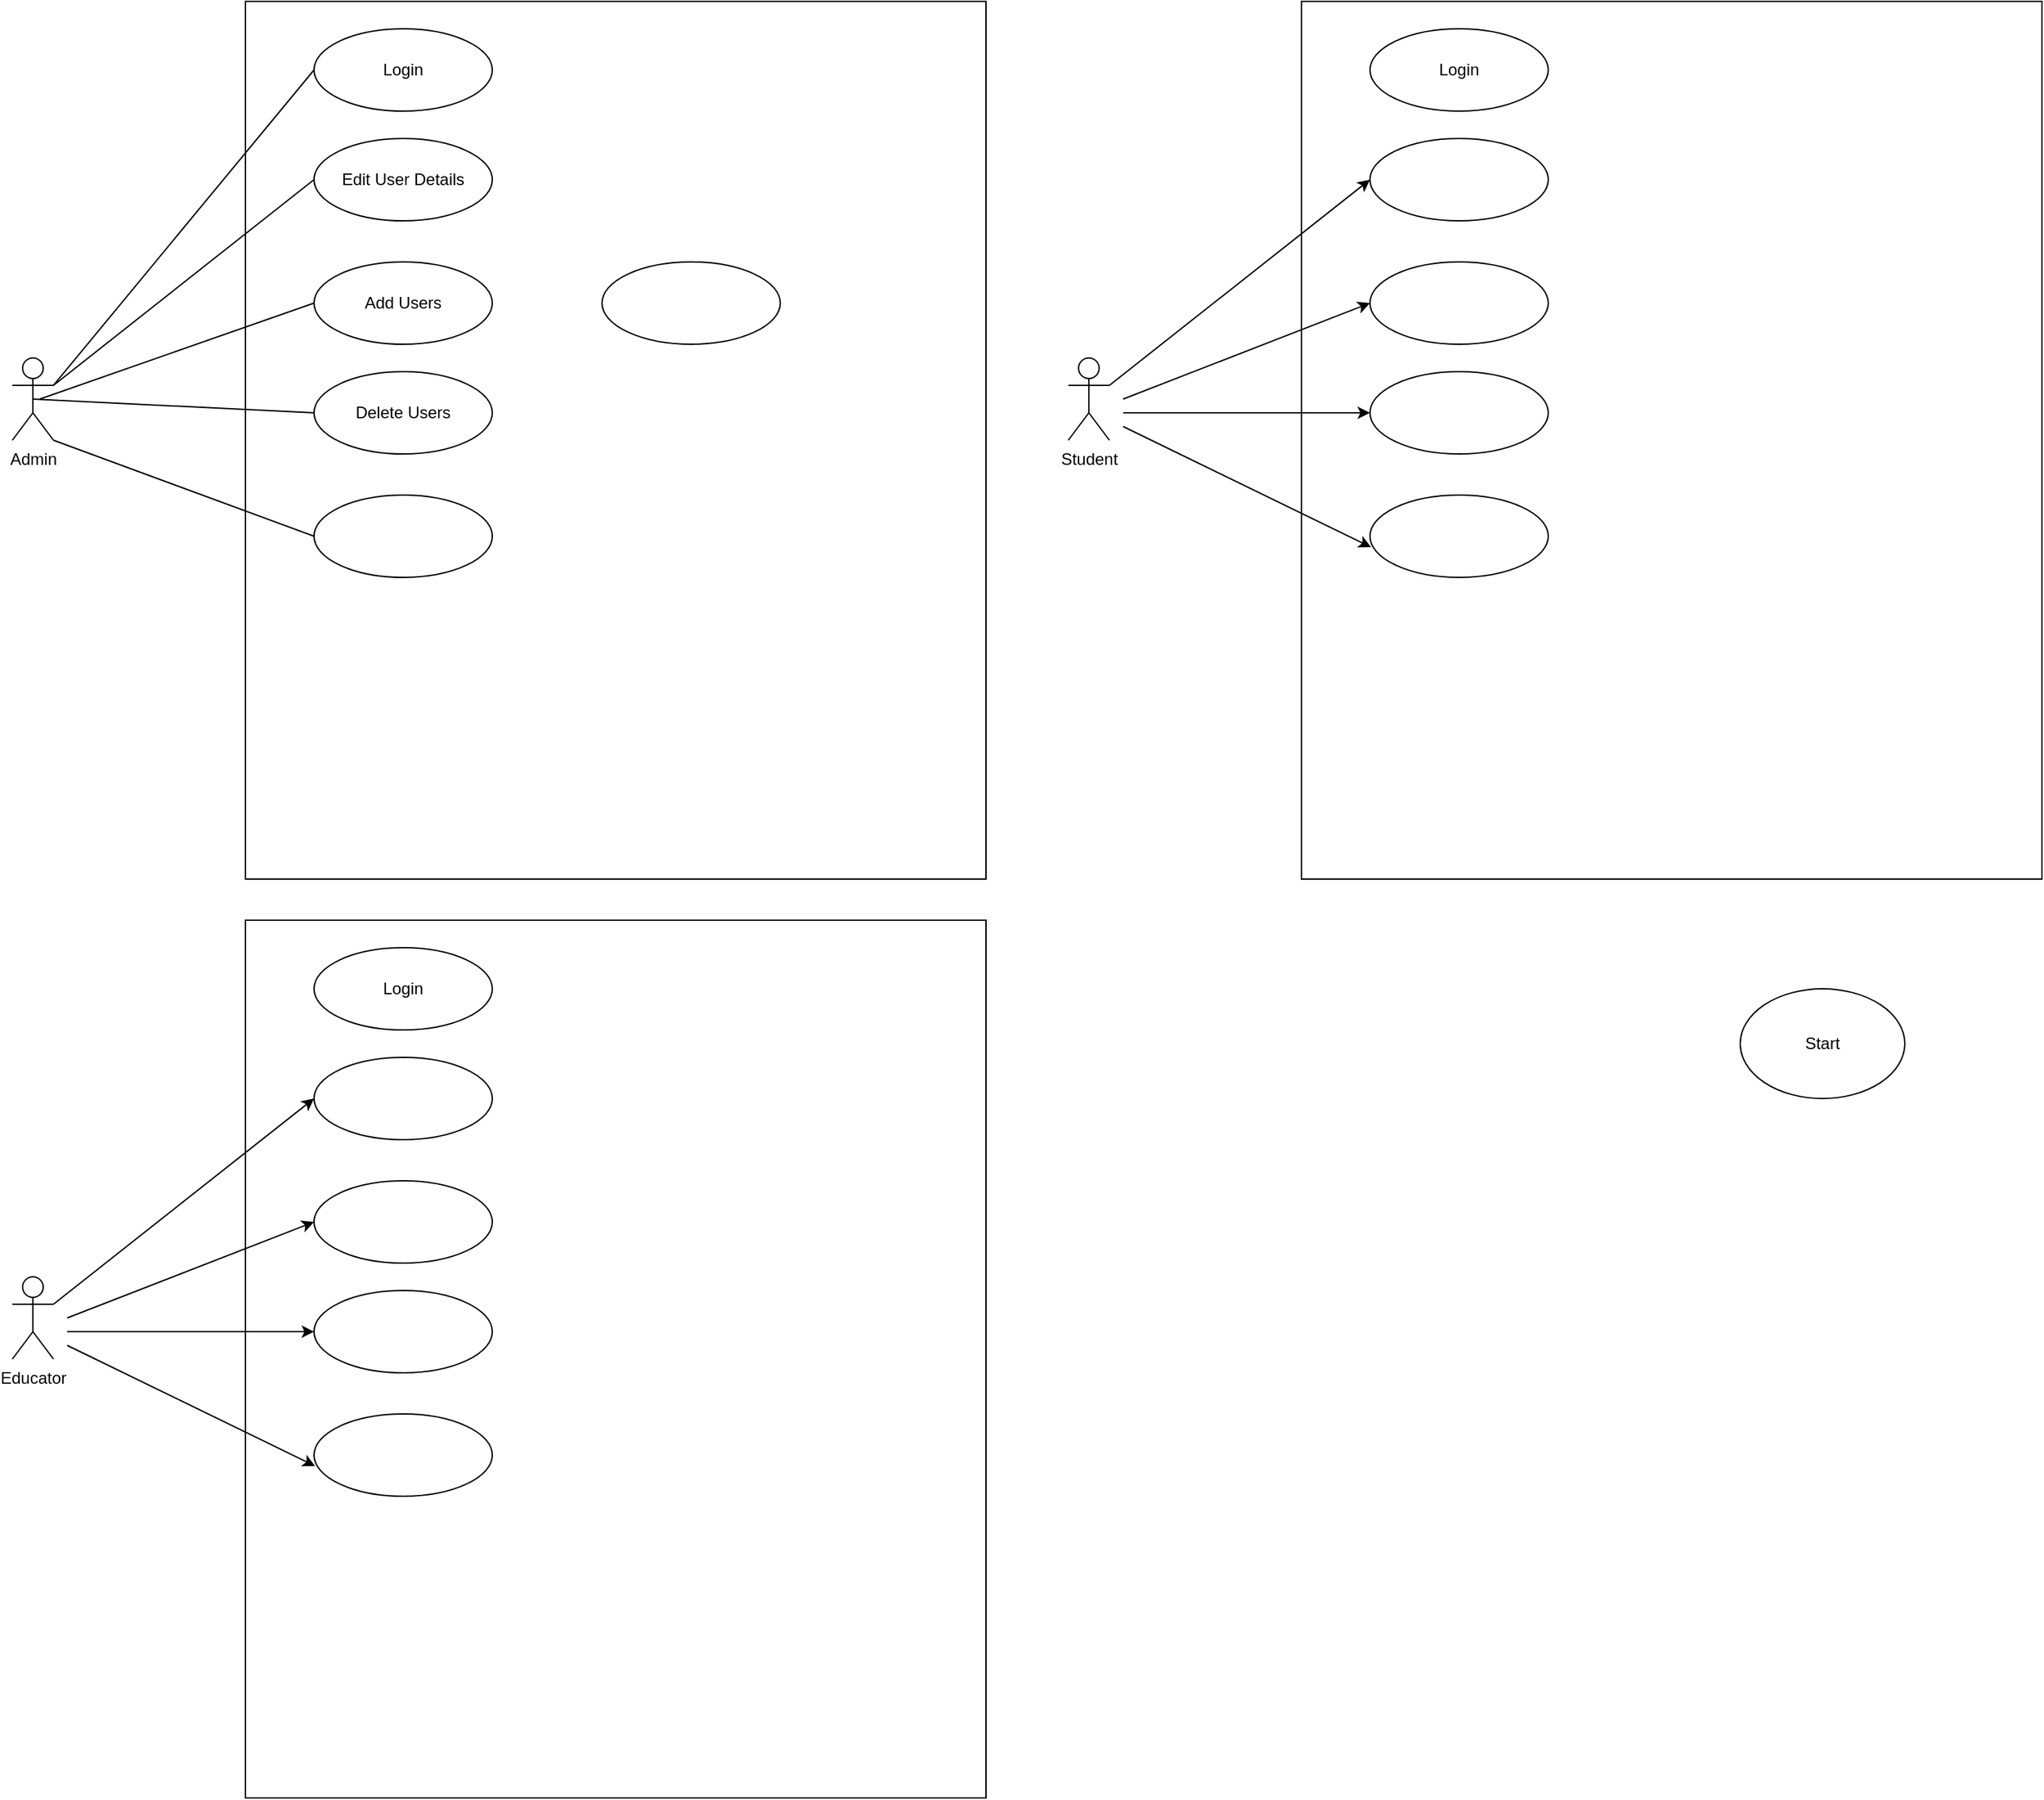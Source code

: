 <mxfile version="27.0.6">
  <diagram name="Page-1" id="Z3fttdgqQ3Dp7GkYKVA5">
    <mxGraphModel dx="1606" dy="1634" grid="1" gridSize="10" guides="1" tooltips="1" connect="1" arrows="1" fold="1" page="0" pageScale="1" pageWidth="850" pageHeight="1100" math="0" shadow="0">
      <root>
        <mxCell id="0" />
        <mxCell id="1" parent="0" />
        <mxCell id="aigyrh1YFZ54tX2DjFnP-2" value="" style="rounded=0;whiteSpace=wrap;html=1;" parent="1" vertex="1">
          <mxGeometry x="-580" y="-960" width="540" height="640" as="geometry" />
        </mxCell>
        <mxCell id="aigyrh1YFZ54tX2DjFnP-3" value="Admin&lt;div&gt;&lt;br&gt;&lt;/div&gt;" style="shape=umlActor;verticalLabelPosition=bottom;verticalAlign=top;html=1;outlineConnect=0;" parent="1" vertex="1">
          <mxGeometry x="-750" y="-700" width="30" height="60" as="geometry" />
        </mxCell>
        <mxCell id="aigyrh1YFZ54tX2DjFnP-5" value="Login" style="ellipse;whiteSpace=wrap;html=1;" parent="1" vertex="1">
          <mxGeometry x="-530" y="-940" width="130" height="60" as="geometry" />
        </mxCell>
        <mxCell id="aigyrh1YFZ54tX2DjFnP-6" value="Edit User Details" style="ellipse;whiteSpace=wrap;html=1;" parent="1" vertex="1">
          <mxGeometry x="-530" y="-860" width="130" height="60" as="geometry" />
        </mxCell>
        <mxCell id="aigyrh1YFZ54tX2DjFnP-7" value="Add Users" style="ellipse;whiteSpace=wrap;html=1;" parent="1" vertex="1">
          <mxGeometry x="-530" y="-770" width="130" height="60" as="geometry" />
        </mxCell>
        <mxCell id="aigyrh1YFZ54tX2DjFnP-8" value="Delete Users" style="ellipse;whiteSpace=wrap;html=1;" parent="1" vertex="1">
          <mxGeometry x="-530" y="-690" width="130" height="60" as="geometry" />
        </mxCell>
        <mxCell id="aigyrh1YFZ54tX2DjFnP-9" value="" style="ellipse;whiteSpace=wrap;html=1;" parent="1" vertex="1">
          <mxGeometry x="-530" y="-600" width="130" height="60" as="geometry" />
        </mxCell>
        <mxCell id="aigyrh1YFZ54tX2DjFnP-10" value="" style="ellipse;whiteSpace=wrap;html=1;" parent="1" vertex="1">
          <mxGeometry x="-320" y="-770" width="130" height="60" as="geometry" />
        </mxCell>
        <mxCell id="DsBzVv_zIQEoRQzaktac-1" value="" style="endArrow=none;html=1;rounded=0;exitX=1;exitY=0.333;exitDx=0;exitDy=0;exitPerimeter=0;entryX=0;entryY=0.5;entryDx=0;entryDy=0;" parent="1" source="aigyrh1YFZ54tX2DjFnP-3" target="aigyrh1YFZ54tX2DjFnP-5" edge="1">
          <mxGeometry width="50" height="50" relative="1" as="geometry">
            <mxPoint x="-420" y="-670" as="sourcePoint" />
            <mxPoint x="-370" y="-720" as="targetPoint" />
          </mxGeometry>
        </mxCell>
        <mxCell id="DsBzVv_zIQEoRQzaktac-2" value="" style="endArrow=none;html=1;rounded=0;entryX=0;entryY=0.5;entryDx=0;entryDy=0;" parent="1" target="aigyrh1YFZ54tX2DjFnP-6" edge="1">
          <mxGeometry width="50" height="50" relative="1" as="geometry">
            <mxPoint x="-720" y="-680" as="sourcePoint" />
            <mxPoint x="-520" y="-900" as="targetPoint" />
          </mxGeometry>
        </mxCell>
        <mxCell id="DsBzVv_zIQEoRQzaktac-3" value="" style="endArrow=none;html=1;rounded=0;entryX=0;entryY=0.5;entryDx=0;entryDy=0;" parent="1" target="aigyrh1YFZ54tX2DjFnP-7" edge="1">
          <mxGeometry width="50" height="50" relative="1" as="geometry">
            <mxPoint x="-730" y="-670" as="sourcePoint" />
            <mxPoint x="-510" y="-890" as="targetPoint" />
          </mxGeometry>
        </mxCell>
        <mxCell id="DsBzVv_zIQEoRQzaktac-4" value="" style="endArrow=none;html=1;rounded=0;exitX=0.5;exitY=0.5;exitDx=0;exitDy=0;exitPerimeter=0;entryX=0;entryY=0.5;entryDx=0;entryDy=0;" parent="1" source="aigyrh1YFZ54tX2DjFnP-3" target="aigyrh1YFZ54tX2DjFnP-8" edge="1">
          <mxGeometry width="50" height="50" relative="1" as="geometry">
            <mxPoint x="-690" y="-650" as="sourcePoint" />
            <mxPoint x="-500" y="-880" as="targetPoint" />
          </mxGeometry>
        </mxCell>
        <mxCell id="DsBzVv_zIQEoRQzaktac-5" value="" style="endArrow=none;html=1;rounded=0;exitX=1;exitY=1;exitDx=0;exitDy=0;exitPerimeter=0;entryX=0;entryY=0.5;entryDx=0;entryDy=0;" parent="1" source="aigyrh1YFZ54tX2DjFnP-3" target="aigyrh1YFZ54tX2DjFnP-9" edge="1">
          <mxGeometry width="50" height="50" relative="1" as="geometry">
            <mxPoint x="-680" y="-640" as="sourcePoint" />
            <mxPoint x="-490" y="-870" as="targetPoint" />
          </mxGeometry>
        </mxCell>
        <mxCell id="DsBzVv_zIQEoRQzaktac-6" value="" style="rounded=0;whiteSpace=wrap;html=1;" parent="1" vertex="1">
          <mxGeometry x="190" y="-960" width="540" height="640" as="geometry" />
        </mxCell>
        <mxCell id="DsBzVv_zIQEoRQzaktac-7" style="rounded=0;orthogonalLoop=1;jettySize=auto;html=1;exitX=1;exitY=0.333;exitDx=0;exitDy=0;exitPerimeter=0;entryX=0;entryY=0.5;entryDx=0;entryDy=0;" parent="1" source="DsBzVv_zIQEoRQzaktac-8" target="DsBzVv_zIQEoRQzaktac-10" edge="1">
          <mxGeometry relative="1" as="geometry" />
        </mxCell>
        <mxCell id="DsBzVv_zIQEoRQzaktac-8" value="&lt;div&gt;Student&lt;/div&gt;&lt;div&gt;&lt;br&gt;&lt;/div&gt;" style="shape=umlActor;verticalLabelPosition=bottom;verticalAlign=top;html=1;outlineConnect=0;" parent="1" vertex="1">
          <mxGeometry x="20" y="-700" width="30" height="60" as="geometry" />
        </mxCell>
        <mxCell id="DsBzVv_zIQEoRQzaktac-9" value="Login" style="ellipse;whiteSpace=wrap;html=1;" parent="1" vertex="1">
          <mxGeometry x="240" y="-940" width="130" height="60" as="geometry" />
        </mxCell>
        <mxCell id="DsBzVv_zIQEoRQzaktac-10" value="" style="ellipse;whiteSpace=wrap;html=1;" parent="1" vertex="1">
          <mxGeometry x="240" y="-860" width="130" height="60" as="geometry" />
        </mxCell>
        <mxCell id="DsBzVv_zIQEoRQzaktac-11" value="" style="ellipse;whiteSpace=wrap;html=1;" parent="1" vertex="1">
          <mxGeometry x="240" y="-770" width="130" height="60" as="geometry" />
        </mxCell>
        <mxCell id="DsBzVv_zIQEoRQzaktac-12" value="" style="ellipse;whiteSpace=wrap;html=1;" parent="1" vertex="1">
          <mxGeometry x="240" y="-690" width="130" height="60" as="geometry" />
        </mxCell>
        <mxCell id="DsBzVv_zIQEoRQzaktac-13" value="" style="ellipse;whiteSpace=wrap;html=1;" parent="1" vertex="1">
          <mxGeometry x="240" y="-600" width="130" height="60" as="geometry" />
        </mxCell>
        <mxCell id="DsBzVv_zIQEoRQzaktac-14" style="rounded=0;orthogonalLoop=1;jettySize=auto;html=1;exitX=1;exitY=0.333;exitDx=0;exitDy=0;exitPerimeter=0;entryX=0;entryY=0.5;entryDx=0;entryDy=0;" parent="1" target="DsBzVv_zIQEoRQzaktac-11" edge="1">
          <mxGeometry relative="1" as="geometry">
            <mxPoint x="60" y="-670" as="sourcePoint" />
            <mxPoint x="250" y="-820" as="targetPoint" />
          </mxGeometry>
        </mxCell>
        <mxCell id="DsBzVv_zIQEoRQzaktac-15" style="rounded=0;orthogonalLoop=1;jettySize=auto;html=1;entryX=0;entryY=0.5;entryDx=0;entryDy=0;" parent="1" target="DsBzVv_zIQEoRQzaktac-12" edge="1">
          <mxGeometry relative="1" as="geometry">
            <mxPoint x="60" y="-660" as="sourcePoint" />
            <mxPoint x="260" y="-810" as="targetPoint" />
          </mxGeometry>
        </mxCell>
        <mxCell id="DsBzVv_zIQEoRQzaktac-16" style="rounded=0;orthogonalLoop=1;jettySize=auto;html=1;entryX=0.006;entryY=0.633;entryDx=0;entryDy=0;entryPerimeter=0;" parent="1" target="DsBzVv_zIQEoRQzaktac-13" edge="1">
          <mxGeometry relative="1" as="geometry">
            <mxPoint x="60" y="-650" as="sourcePoint" />
            <mxPoint x="270" y="-800" as="targetPoint" />
          </mxGeometry>
        </mxCell>
        <mxCell id="DsBzVv_zIQEoRQzaktac-17" value="" style="rounded=0;whiteSpace=wrap;html=1;" parent="1" vertex="1">
          <mxGeometry x="-580" y="-290" width="540" height="640" as="geometry" />
        </mxCell>
        <mxCell id="DsBzVv_zIQEoRQzaktac-18" style="rounded=0;orthogonalLoop=1;jettySize=auto;html=1;exitX=1;exitY=0.333;exitDx=0;exitDy=0;exitPerimeter=0;entryX=0;entryY=0.5;entryDx=0;entryDy=0;" parent="1" source="DsBzVv_zIQEoRQzaktac-19" target="DsBzVv_zIQEoRQzaktac-21" edge="1">
          <mxGeometry relative="1" as="geometry" />
        </mxCell>
        <mxCell id="DsBzVv_zIQEoRQzaktac-19" value="&lt;div&gt;Educator&lt;/div&gt;" style="shape=umlActor;verticalLabelPosition=bottom;verticalAlign=top;html=1;outlineConnect=0;" parent="1" vertex="1">
          <mxGeometry x="-750" y="-30" width="30" height="60" as="geometry" />
        </mxCell>
        <mxCell id="DsBzVv_zIQEoRQzaktac-20" value="Login" style="ellipse;whiteSpace=wrap;html=1;" parent="1" vertex="1">
          <mxGeometry x="-530" y="-270" width="130" height="60" as="geometry" />
        </mxCell>
        <mxCell id="DsBzVv_zIQEoRQzaktac-21" value="" style="ellipse;whiteSpace=wrap;html=1;" parent="1" vertex="1">
          <mxGeometry x="-530" y="-190" width="130" height="60" as="geometry" />
        </mxCell>
        <mxCell id="DsBzVv_zIQEoRQzaktac-22" value="" style="ellipse;whiteSpace=wrap;html=1;" parent="1" vertex="1">
          <mxGeometry x="-530" y="-100" width="130" height="60" as="geometry" />
        </mxCell>
        <mxCell id="DsBzVv_zIQEoRQzaktac-23" value="" style="ellipse;whiteSpace=wrap;html=1;" parent="1" vertex="1">
          <mxGeometry x="-530" y="-20" width="130" height="60" as="geometry" />
        </mxCell>
        <mxCell id="DsBzVv_zIQEoRQzaktac-24" value="" style="ellipse;whiteSpace=wrap;html=1;" parent="1" vertex="1">
          <mxGeometry x="-530" y="70" width="130" height="60" as="geometry" />
        </mxCell>
        <mxCell id="DsBzVv_zIQEoRQzaktac-25" style="rounded=0;orthogonalLoop=1;jettySize=auto;html=1;exitX=1;exitY=0.333;exitDx=0;exitDy=0;exitPerimeter=0;entryX=0;entryY=0.5;entryDx=0;entryDy=0;" parent="1" target="DsBzVv_zIQEoRQzaktac-22" edge="1">
          <mxGeometry relative="1" as="geometry">
            <mxPoint x="-710" as="sourcePoint" />
            <mxPoint x="-520" y="-150" as="targetPoint" />
          </mxGeometry>
        </mxCell>
        <mxCell id="DsBzVv_zIQEoRQzaktac-26" style="rounded=0;orthogonalLoop=1;jettySize=auto;html=1;entryX=0;entryY=0.5;entryDx=0;entryDy=0;" parent="1" target="DsBzVv_zIQEoRQzaktac-23" edge="1">
          <mxGeometry relative="1" as="geometry">
            <mxPoint x="-710" y="10" as="sourcePoint" />
            <mxPoint x="-510" y="-140" as="targetPoint" />
          </mxGeometry>
        </mxCell>
        <mxCell id="DsBzVv_zIQEoRQzaktac-27" style="rounded=0;orthogonalLoop=1;jettySize=auto;html=1;entryX=0.006;entryY=0.633;entryDx=0;entryDy=0;entryPerimeter=0;" parent="1" target="DsBzVv_zIQEoRQzaktac-24" edge="1">
          <mxGeometry relative="1" as="geometry">
            <mxPoint x="-710" y="20" as="sourcePoint" />
            <mxPoint x="-500" y="-130" as="targetPoint" />
          </mxGeometry>
        </mxCell>
        <mxCell id="F561LGEjZbDJHINuN_-6-1" value="Start" style="ellipse;whiteSpace=wrap;html=1;" parent="1" vertex="1">
          <mxGeometry x="510" y="-240" width="120" height="80" as="geometry" />
        </mxCell>
      </root>
    </mxGraphModel>
  </diagram>
</mxfile>
